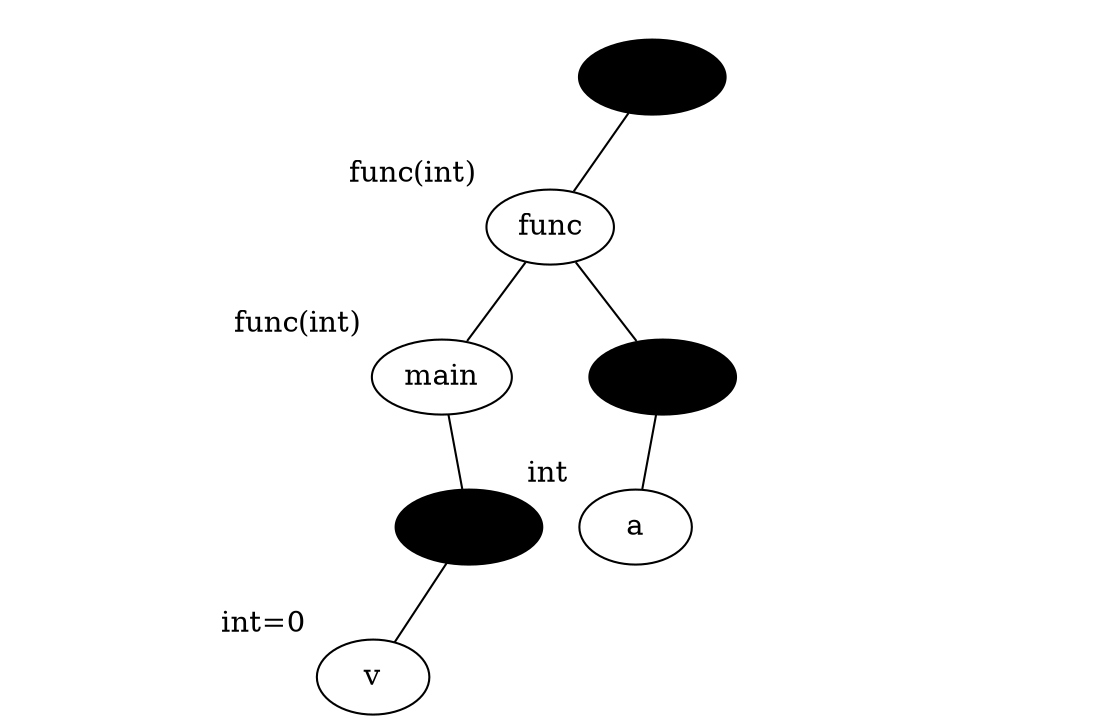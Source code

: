 graph binary {
	dpi="400";
	v0[style=filled, fillcolor=black]
	v0[label="black"]
	v0[xlabel=" "]
	v0 -- v1
	v0center [style=invis, width=0, label=""];
	v0 -- v0center [style=invis];
	v0notVisibleR [style=invis]
	v0 -- v0notVisibleR [style=invis];
	{
		rank=same v1 -- v0center  -- v0notVisibleR  [style=invis] 
	}
	v1[label="func"]
	v1[xlabel="func(int) "]
	v1 -- v4
	v1center [style=invis, width=0, label=""];
	v1 -- v1center [style=invis];
	v1 -- v2	{
		rank=same v4 -- v1center  -- v2 [style=invis] 
	}
	v4[label="main"]
	v4[xlabel="func(int) "]
	v4notVisibleL [style=invis]
	v4 -- v4notVisibleL [style=invis];
	v4center [style=invis, width=0, label=""];
	v4 -- v4center [style=invis];
	v4 -- v5	{
		rank=same v4notVisibleL -- v4center  -- v5 [style=invis] 
	}
	v5[style=filled, fillcolor=black]
	v5[label="black"]
	v5[xlabel=" "]
	v5 -- v6
	v5center [style=invis, width=0, label=""];
	v5 -- v5center [style=invis];
	v5notVisibleR [style=invis]
	v5 -- v5notVisibleR [style=invis];
	{
		rank=same v6 -- v5center  -- v5notVisibleR  [style=invis] 
	}
	v6[label="v"]
	v6[xlabel="int=0 "]
	v2[style=filled, fillcolor=black]
	v2[label="black"]
	v2[xlabel=" "]
	v2 -- v3
	v2center [style=invis, width=0, label=""];
	v2 -- v2center [style=invis];
	v2notVisibleR [style=invis]
	v2 -- v2notVisibleR [style=invis];
	{
		rank=same v3 -- v2center  -- v2notVisibleR  [style=invis] 
	}
	v3[label="a"]
	v3[xlabel="int "]

}
